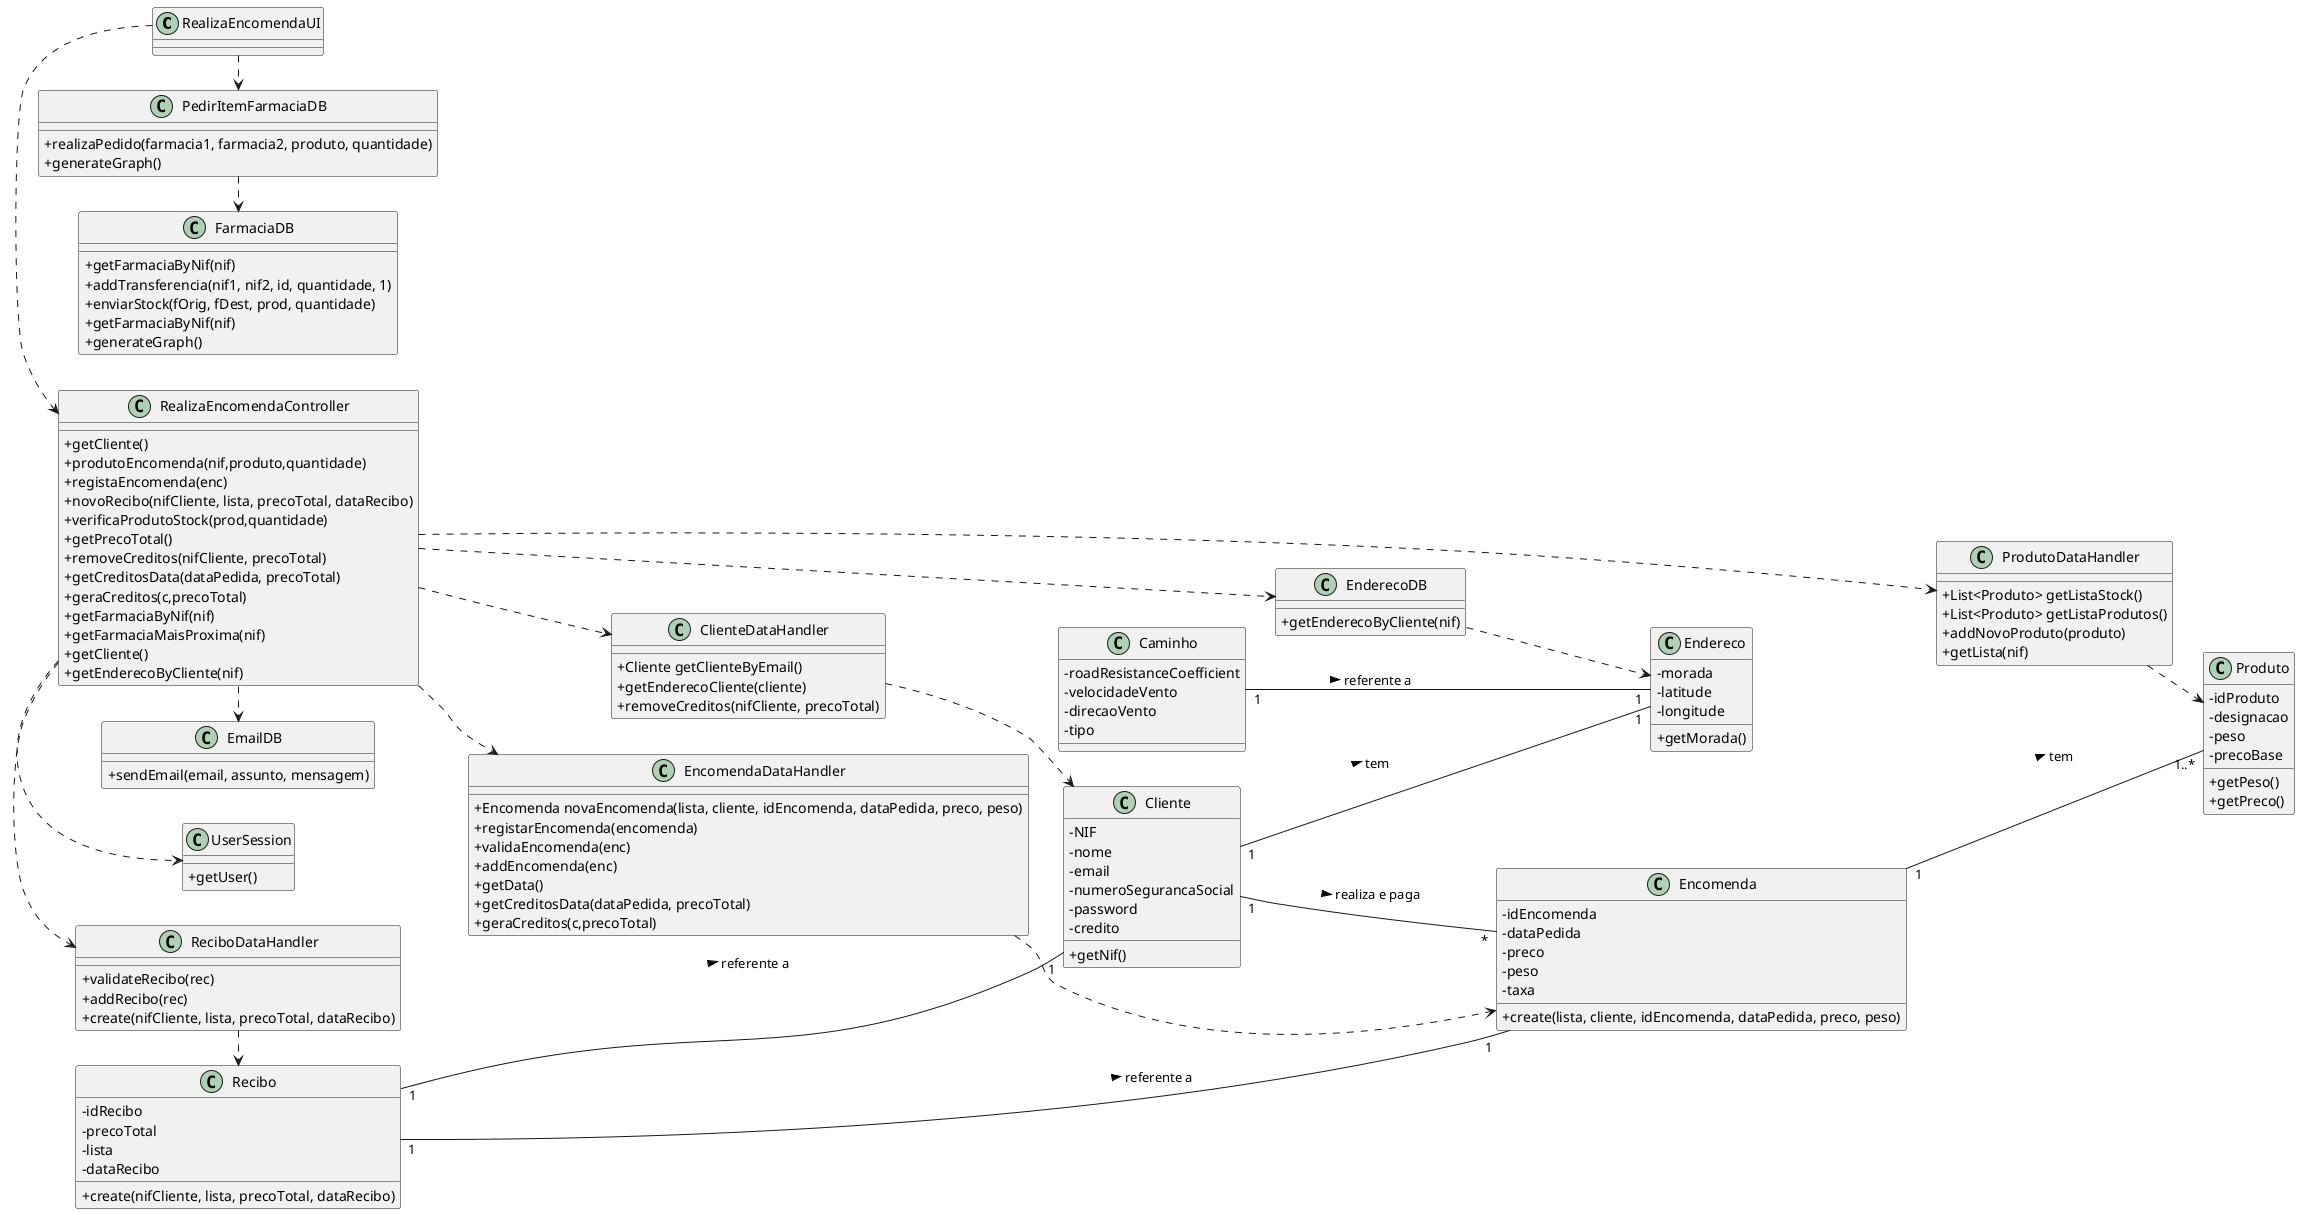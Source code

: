 @startuml
skinparam classAttributeIconSize 0
left to right direction


class RealizaEncomendaUI {
    
}

class RealizaEncomendaController {
    +getCliente()
    +produtoEncomenda(nif,produto,quantidade)
    +registaEncomenda(enc)
    +novoRecibo(nifCliente, lista, precoTotal, dataRecibo)
    +verificaProdutoStock(prod,quantidade)
    +getPrecoTotal()
    +removeCreditos(nifCliente, precoTotal)
    +getCreditosData(dataPedida, precoTotal)
    +geraCreditos(c,precoTotal)
    +getFarmaciaByNif(nif)
    +getFarmaciaMaisProxima(nif)
    +getCliente()
    +getEnderecoByCliente(nif)
}

class UserSession {
    +getUser()
}

class ClienteDataHandler {
    +Cliente getClienteByEmail()
    +getEnderecoCliente(cliente)
    +removeCreditos(nifCliente, precoTotal)
}

class EnderecoDB {
    +getEnderecoByCliente(nif)
}

class EmailDB {
    +sendEmail(email, assunto, mensagem)
}

class ReciboDataHandler {
    +validateRecibo(rec)
    +addRecibo(rec)
    +create(nifCliente, lista, precoTotal, dataRecibo)
}

class ProdutoDataHandler {
    +List<Produto> getListaStock()
    +List<Produto> getListaProdutos()
    +addNovoProduto(produto)
    +getLista(nif)
}

class EncomendaDataHandler {
    +Encomenda novaEncomenda(lista, cliente, idEncomenda, dataPedida, preco, peso)
    +registarEncomenda(encomenda)
    +validaEncomenda(enc)
    +addEncomenda(enc)
    +getData()
    +getCreditosData(dataPedida, precoTotal)
    +geraCreditos(c,precoTotal)
}

class FarmaciaDB {
    +getFarmaciaByNif(nif)
    +addTransferencia(nif1, nif2, id, quantidade, 1)
    +enviarStock(fOrig, fDest, prod, quantidade)
    +getFarmaciaByNif(nif)
    +generateGraph()
}

class PedirItemFarmaciaDB {
    +realizaPedido(farmacia1, farmacia2, produto, quantidade)
    +generateGraph()
}

class Recibo {
  -idRecibo
  -precoTotal
  -lista
  -dataRecibo
  +create(nifCliente, lista, precoTotal, dataRecibo)
}

class Encomenda {
  -idEncomenda
  -dataPedida
  -preco
  -peso
  -taxa
  +create(lista, cliente, idEncomenda, dataPedida, preco, peso)
}

class Produto {
    -idProduto
    -designacao
    -peso
    -precoBase
    +getPeso()
    +getPreco()
}

class Endereco {
  -morada
  -latitude
  -longitude
  +getMorada()
}

class Cliente {
  -NIF
  -nome
  -email
  -numeroSegurancaSocial
  -password
  -credito
  +getNif()
}

class Caminho {
  -roadResistanceCoefficient
  -velocidadeVento
  -direcaoVento
  -tipo
}

RealizaEncomendaUI .> RealizaEncomendaController

RealizaEncomendaController .> ClienteDataHandler
RealizaEncomendaController .> ProdutoDataHandler
RealizaEncomendaController .> EncomendaDataHandler
RealizaEncomendaController .> ReciboDataHandler
RealizaEncomendaController .> EmailDB

RealizaEncomendaController .> EnderecoDB

EnderecoDB .> Endereco

RealizaEncomendaController .> UserSession

RealizaEncomendaUI .> PedirItemFarmaciaDB

PedirItemFarmaciaDB .> FarmaciaDB

ClienteDataHandler .> Cliente
ProdutoDataHandler .> Produto
EncomendaDataHandler .> Encomenda
ReciboDataHandler .> Recibo

Recibo "1" -- "1" Encomenda: referente a >
Recibo "1" -- "1" Cliente: referente a >
Cliente "1" -- "*" Encomenda: realiza e paga >
Encomenda "1" -- "1..*" Produto: tem >
Cliente "1" -- "1" Endereco: tem >
Caminho "1" -- "1" Endereco: referente a >

@enduml